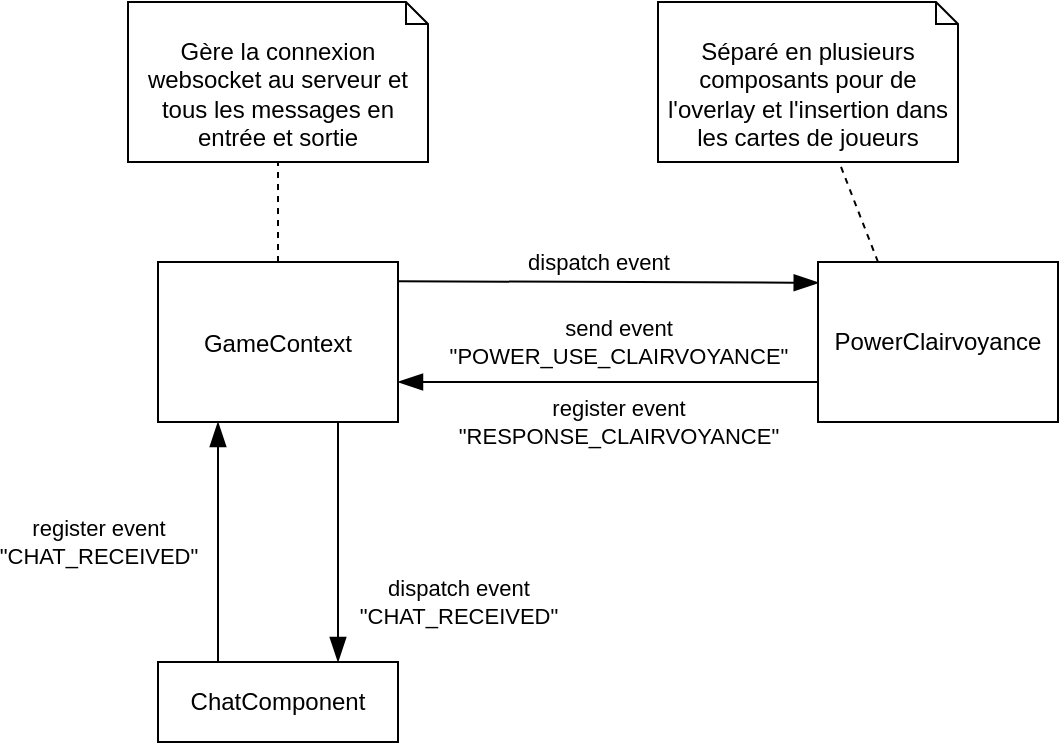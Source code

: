 <mxfile>
    <diagram id="RkCLneAruCv4ALjau-6N" name="Page-1">
        <mxGraphModel dx="1133" dy="514" grid="1" gridSize="10" guides="1" tooltips="1" connect="1" arrows="1" fold="1" page="1" pageScale="1" pageWidth="850" pageHeight="1100" math="0" shadow="0">
            <root>
                <mxCell id="0"/>
                <mxCell id="1" parent="0"/>
                <mxCell id="4" style="edgeStyle=none;html=1;exitX=0.5;exitY=0;exitDx=0;exitDy=0;entryX=0.5;entryY=1;entryDx=0;entryDy=0;entryPerimeter=0;dashed=1;endArrow=none;endFill=0;" parent="1" source="2" target="3" edge="1">
                    <mxGeometry relative="1" as="geometry"/>
                </mxCell>
                <mxCell id="6" value="" style="edgeStyle=none;html=1;endArrow=none;endFill=0;startArrow=blockThin;startFill=1;endSize=6;startSize=10;exitX=0.25;exitY=1;exitDx=0;exitDy=0;entryX=0.25;entryY=0;entryDx=0;entryDy=0;" parent="1" source="2" target="5" edge="1">
                    <mxGeometry relative="1" as="geometry"/>
                </mxCell>
                <mxCell id="7" value="register event&lt;br&gt;&quot;CHAT_RECEIVED&quot;" style="edgeLabel;html=1;align=center;verticalAlign=middle;resizable=0;points=[];" parent="6" vertex="1" connectable="0">
                    <mxGeometry x="-0.214" y="4" relative="1" as="geometry">
                        <mxPoint x="-64" y="13" as="offset"/>
                    </mxGeometry>
                </mxCell>
                <mxCell id="12" value="" style="edgeStyle=none;html=1;startArrow=blockThin;startFill=1;endArrow=none;endFill=0;startSize=10;endSize=6;exitX=1;exitY=0.75;exitDx=0;exitDy=0;entryX=0;entryY=0.75;entryDx=0;entryDy=0;" parent="1" source="2" target="11" edge="1">
                    <mxGeometry relative="1" as="geometry"/>
                </mxCell>
                <mxCell id="14" value="register event&lt;br&gt;&quot;RESPONSE_CLAIRVOYANCE&quot;" style="edgeLabel;html=1;align=center;verticalAlign=middle;resizable=0;points=[];" parent="12" vertex="1" connectable="0">
                    <mxGeometry x="-0.132" relative="1" as="geometry">
                        <mxPoint x="19" y="20" as="offset"/>
                    </mxGeometry>
                </mxCell>
                <mxCell id="19" value="send event&lt;br&gt;&quot;POWER_USE_CLAIRVOYANCE&quot;" style="edgeLabel;html=1;align=center;verticalAlign=middle;resizable=0;points=[];" parent="12" vertex="1" connectable="0">
                    <mxGeometry x="-0.621" y="-1" relative="1" as="geometry">
                        <mxPoint x="70" y="-21" as="offset"/>
                    </mxGeometry>
                </mxCell>
                <mxCell id="2" value="GameContext" style="fontStyle=0;" parent="1" vertex="1">
                    <mxGeometry x="300" y="260" width="120" height="80" as="geometry"/>
                </mxCell>
                <mxCell id="3" value="Gère la connexion websocket au serveur et tous les messages en entrée et sortie" style="shape=note2;boundedLbl=1;whiteSpace=wrap;html=1;size=11;verticalAlign=top;align=center;" parent="1" vertex="1">
                    <mxGeometry x="285" y="130" width="150" height="80" as="geometry"/>
                </mxCell>
                <mxCell id="9" style="edgeStyle=none;html=1;exitX=0.75;exitY=0;exitDx=0;exitDy=0;entryX=0.75;entryY=1;entryDx=0;entryDy=0;startArrow=blockThin;startFill=1;endArrow=none;endFill=0;startSize=10;endSize=6;" parent="1" source="5" target="2" edge="1">
                    <mxGeometry relative="1" as="geometry"/>
                </mxCell>
                <mxCell id="10" value="dispatch event&lt;br&gt;&quot;CHAT_RECEIVED&quot;" style="edgeLabel;html=1;align=center;verticalAlign=middle;resizable=0;points=[];" parent="9" vertex="1" connectable="0">
                    <mxGeometry x="0.447" y="-3" relative="1" as="geometry">
                        <mxPoint x="57" y="57" as="offset"/>
                    </mxGeometry>
                </mxCell>
                <mxCell id="5" value="ChatComponent" style="whiteSpace=wrap;html=1;fillColor=default;fontStyle=0;" parent="1" vertex="1">
                    <mxGeometry x="300" y="460" width="120" height="40" as="geometry"/>
                </mxCell>
                <mxCell id="13" style="edgeStyle=none;html=1;exitX=0.003;exitY=0.13;exitDx=0;exitDy=0;entryX=1;entryY=0.12;entryDx=0;entryDy=0;startArrow=blockThin;startFill=1;endArrow=none;endFill=0;startSize=10;endSize=6;entryPerimeter=0;exitPerimeter=0;" parent="1" source="11" target="2" edge="1">
                    <mxGeometry relative="1" as="geometry"/>
                </mxCell>
                <mxCell id="15" value="dispatch event" style="edgeLabel;html=1;align=center;verticalAlign=middle;resizable=0;points=[];" parent="13" vertex="1" connectable="0">
                    <mxGeometry x="0.154" y="1" relative="1" as="geometry">
                        <mxPoint x="11" y="-11" as="offset"/>
                    </mxGeometry>
                </mxCell>
                <mxCell id="18" style="edgeStyle=none;html=1;exitX=0.25;exitY=0;exitDx=0;exitDy=0;startArrow=none;startFill=0;endArrow=none;endFill=0;startSize=10;endSize=6;dashed=1;" parent="1" source="11" target="16" edge="1">
                    <mxGeometry relative="1" as="geometry"/>
                </mxCell>
                <mxCell id="11" value="PowerClairvoyance" style="whiteSpace=wrap;html=1;fillColor=default;fontStyle=0;" parent="1" vertex="1">
                    <mxGeometry x="630" y="260" width="120" height="80" as="geometry"/>
                </mxCell>
                <mxCell id="16" value="Séparé en plusieurs composants pour de l'overlay et l'insertion dans les cartes de joueurs" style="shape=note2;boundedLbl=1;whiteSpace=wrap;html=1;size=11;verticalAlign=top;align=center;fillColor=default;" parent="1" vertex="1">
                    <mxGeometry x="550" y="130" width="150" height="80" as="geometry"/>
                </mxCell>
            </root>
        </mxGraphModel>
    </diagram>
</mxfile>